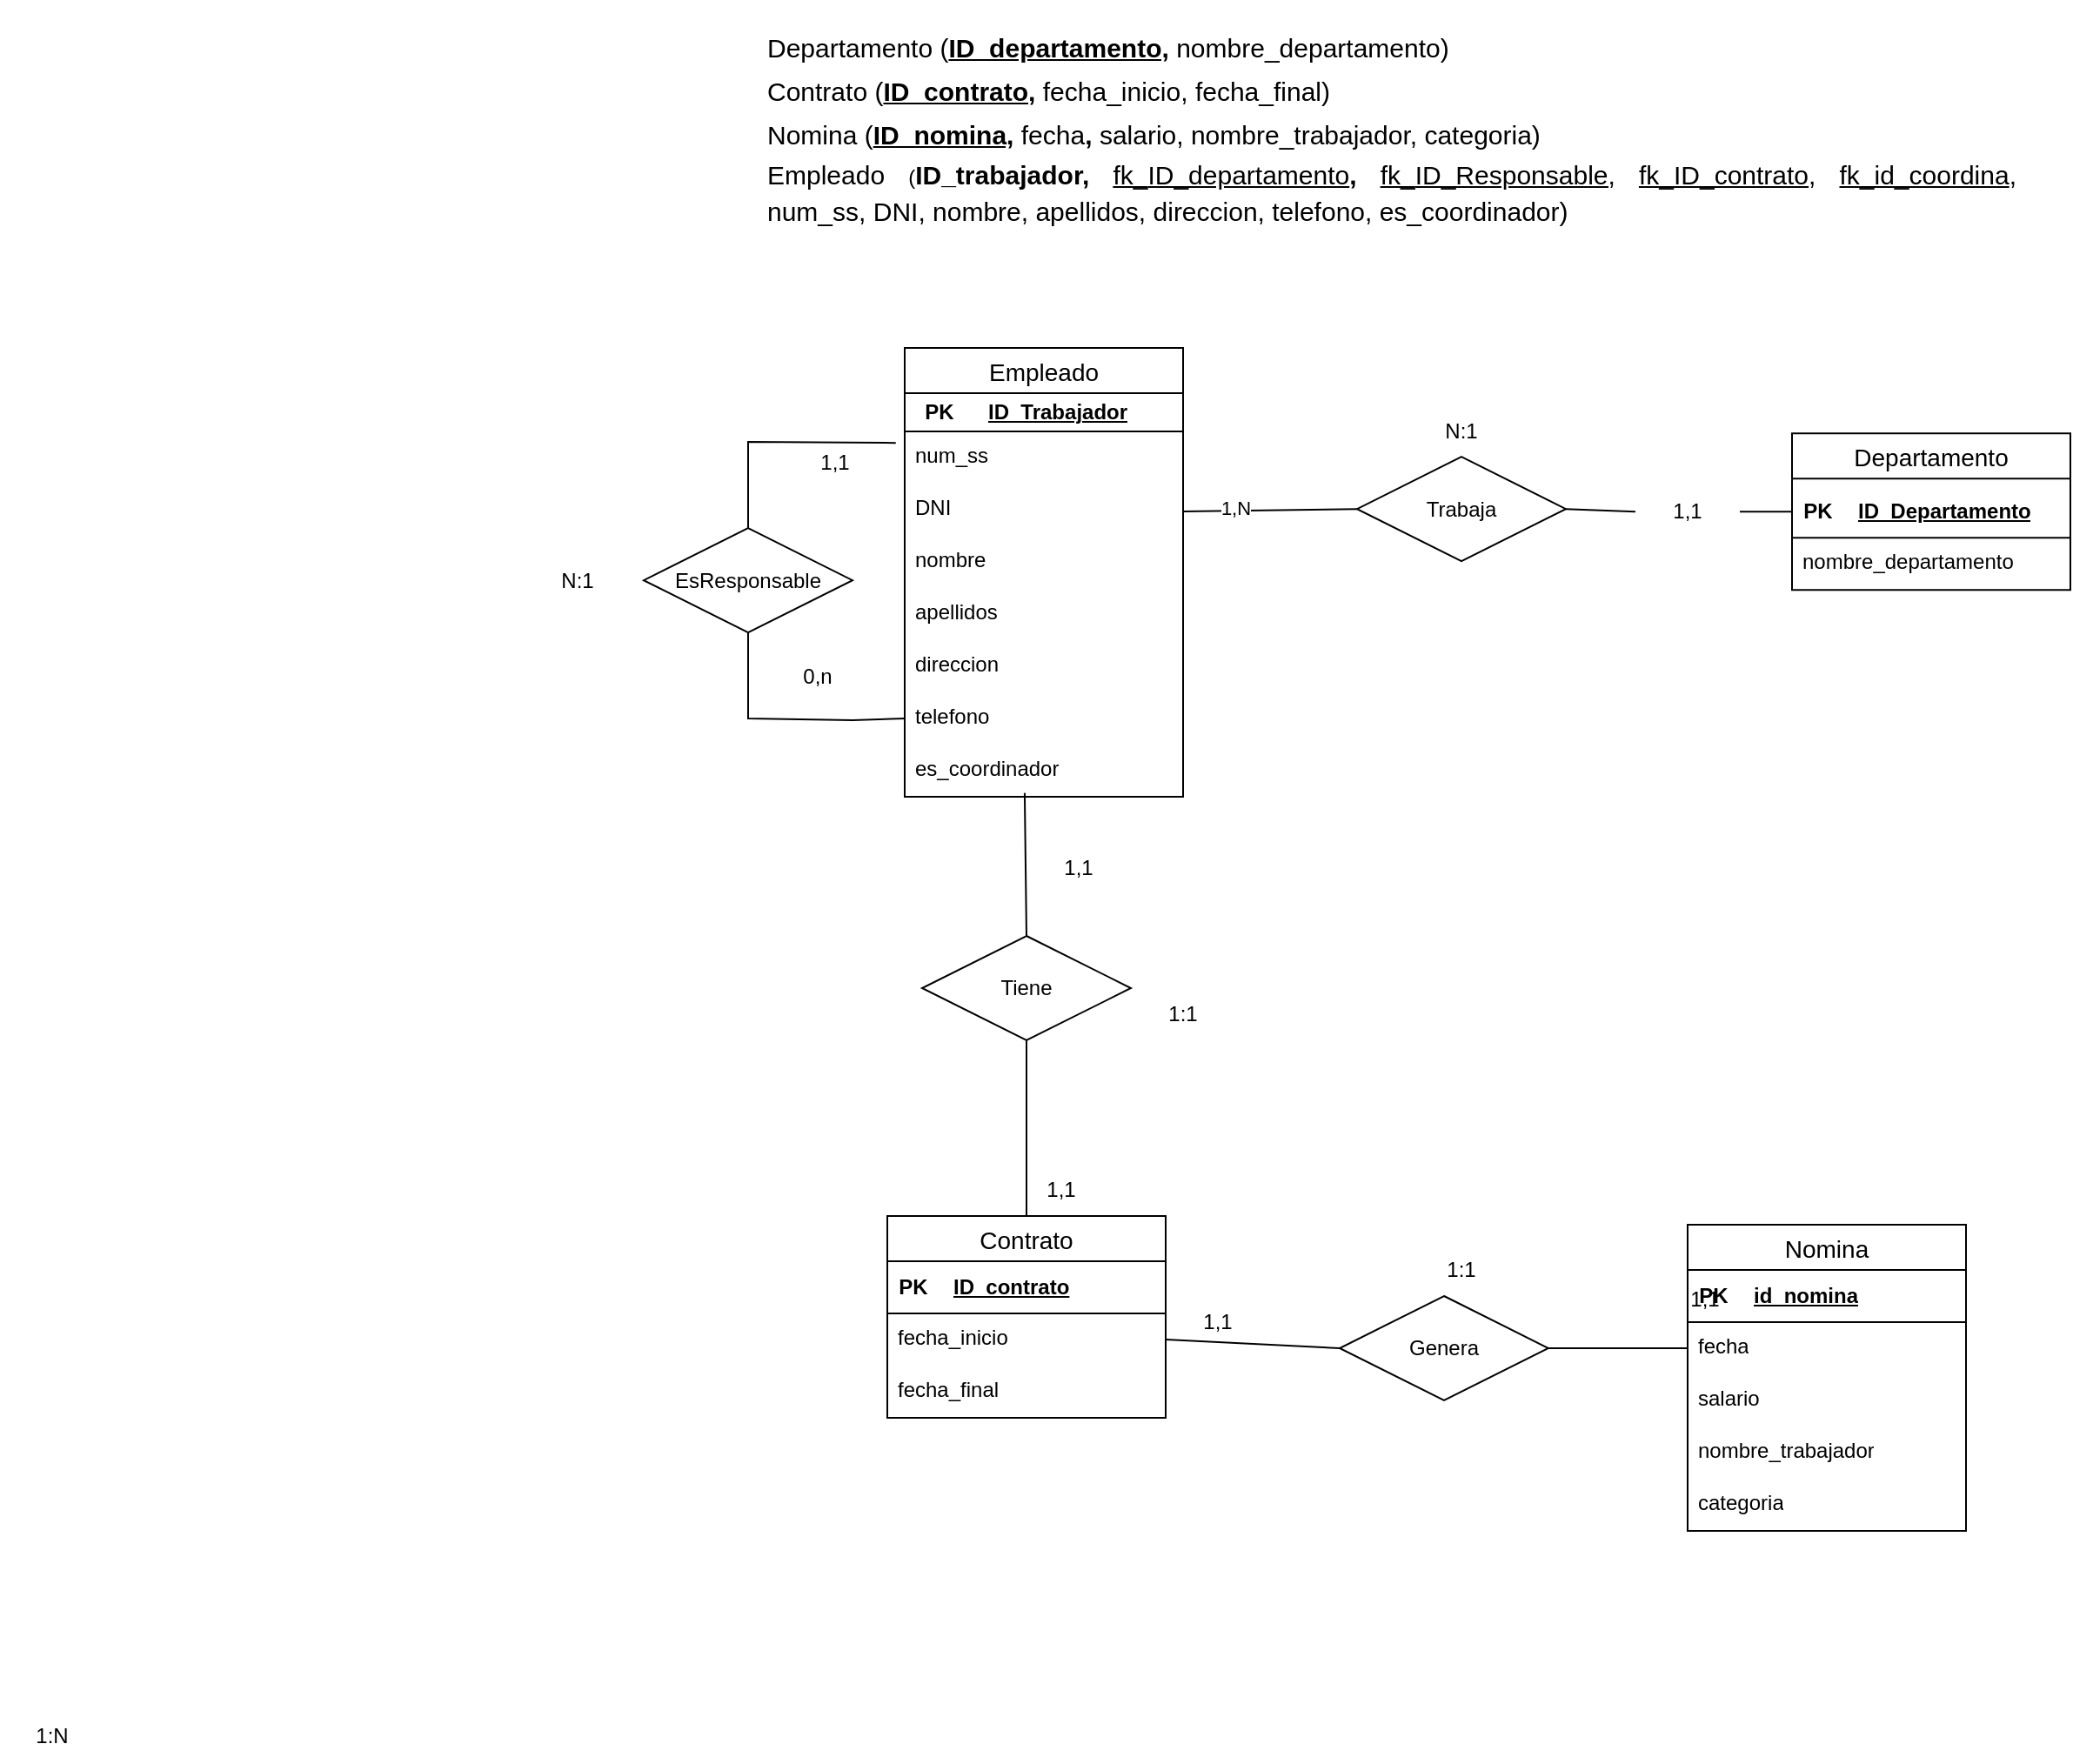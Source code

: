 <mxfile version="22.0.6" type="github">
  <diagram name="Pàgina-1" id="SuhlOd4oy2-5l4MS3tso">
    <mxGraphModel dx="2670" dy="1932" grid="1" gridSize="10" guides="1" tooltips="1" connect="1" arrows="1" fold="1" page="1" pageScale="1" pageWidth="827" pageHeight="1169" math="0" shadow="0">
      <root>
        <mxCell id="0" />
        <mxCell id="1" parent="0" />
        <mxCell id="dIsOg4A2e7Uvw2vJgA-Q-1" value="Empleado" style="swimlane;fontStyle=0;childLayout=stackLayout;horizontal=1;startSize=26;horizontalStack=0;resizeParent=1;resizeParentMax=0;resizeLast=0;collapsible=1;marginBottom=0;align=center;fontSize=14;" parent="1" vertex="1">
          <mxGeometry x="-250" y="-894" width="160" height="258" as="geometry" />
        </mxCell>
        <mxCell id="dIsOg4A2e7Uvw2vJgA-Q-5" value="" style="shape=table;startSize=0;container=1;collapsible=1;childLayout=tableLayout;fixedRows=1;rowLines=0;fontStyle=0;align=center;resizeLast=1;strokeColor=none;fillColor=none;collapsible=0;" parent="dIsOg4A2e7Uvw2vJgA-Q-1" vertex="1">
          <mxGeometry y="26" width="160" height="22" as="geometry" />
        </mxCell>
        <mxCell id="4xWT1J-QJqjD6c4jqSJS-41" value="" style="shape=tableRow;horizontal=0;startSize=0;swimlaneHead=0;swimlaneBody=0;fillColor=none;collapsible=0;dropTarget=0;points=[[0,0.5],[1,0.5]];portConstraint=eastwest;top=0;left=0;right=0;bottom=1;" parent="dIsOg4A2e7Uvw2vJgA-Q-5" vertex="1">
          <mxGeometry width="160" height="22" as="geometry" />
        </mxCell>
        <mxCell id="4xWT1J-QJqjD6c4jqSJS-42" value="PK" style="shape=partialRectangle;connectable=0;fillColor=none;top=0;left=0;bottom=0;right=0;fontStyle=1;overflow=hidden;whiteSpace=wrap;html=1;" parent="4xWT1J-QJqjD6c4jqSJS-41" vertex="1">
          <mxGeometry width="40" height="22" as="geometry">
            <mxRectangle width="40" height="22" as="alternateBounds" />
          </mxGeometry>
        </mxCell>
        <mxCell id="4xWT1J-QJqjD6c4jqSJS-43" value="ID_Trabajador" style="shape=partialRectangle;connectable=0;fillColor=none;top=0;left=0;bottom=0;right=0;align=left;spacingLeft=6;fontStyle=5;overflow=hidden;whiteSpace=wrap;html=1;" parent="4xWT1J-QJqjD6c4jqSJS-41" vertex="1">
          <mxGeometry x="40" width="120" height="22" as="geometry">
            <mxRectangle width="120" height="22" as="alternateBounds" />
          </mxGeometry>
        </mxCell>
        <mxCell id="dIsOg4A2e7Uvw2vJgA-Q-2" value="num_ss" style="text;strokeColor=none;fillColor=none;spacingLeft=4;spacingRight=4;overflow=hidden;rotatable=0;points=[[0,0.5],[1,0.5]];portConstraint=eastwest;fontSize=12;whiteSpace=wrap;html=1;" parent="dIsOg4A2e7Uvw2vJgA-Q-1" vertex="1">
          <mxGeometry y="48" width="160" height="30" as="geometry" />
        </mxCell>
        <mxCell id="dIsOg4A2e7Uvw2vJgA-Q-9" value="DNI" style="text;strokeColor=none;fillColor=none;spacingLeft=4;spacingRight=4;overflow=hidden;rotatable=0;points=[[0,0.5],[1,0.5]];portConstraint=eastwest;fontSize=12;whiteSpace=wrap;html=1;" parent="dIsOg4A2e7Uvw2vJgA-Q-1" vertex="1">
          <mxGeometry y="78" width="160" height="30" as="geometry" />
        </mxCell>
        <mxCell id="dIsOg4A2e7Uvw2vJgA-Q-10" value="nombre" style="text;strokeColor=none;fillColor=none;spacingLeft=4;spacingRight=4;overflow=hidden;rotatable=0;points=[[0,0.5],[1,0.5]];portConstraint=eastwest;fontSize=12;whiteSpace=wrap;html=1;" parent="dIsOg4A2e7Uvw2vJgA-Q-1" vertex="1">
          <mxGeometry y="108" width="160" height="30" as="geometry" />
        </mxCell>
        <mxCell id="dIsOg4A2e7Uvw2vJgA-Q-4" value="apellidos" style="text;strokeColor=none;fillColor=none;spacingLeft=4;spacingRight=4;overflow=hidden;rotatable=0;points=[[0,0.5],[1,0.5]];portConstraint=eastwest;fontSize=12;whiteSpace=wrap;html=1;" parent="dIsOg4A2e7Uvw2vJgA-Q-1" vertex="1">
          <mxGeometry y="138" width="160" height="30" as="geometry" />
        </mxCell>
        <mxCell id="dIsOg4A2e7Uvw2vJgA-Q-11" value="direccion" style="text;strokeColor=none;fillColor=none;spacingLeft=4;spacingRight=4;overflow=hidden;rotatable=0;points=[[0,0.5],[1,0.5]];portConstraint=eastwest;fontSize=12;whiteSpace=wrap;html=1;" parent="dIsOg4A2e7Uvw2vJgA-Q-1" vertex="1">
          <mxGeometry y="168" width="160" height="30" as="geometry" />
        </mxCell>
        <mxCell id="dIsOg4A2e7Uvw2vJgA-Q-12" value="telefono" style="text;strokeColor=none;fillColor=none;spacingLeft=4;spacingRight=4;overflow=hidden;rotatable=0;points=[[0,0.5],[1,0.5]];portConstraint=eastwest;fontSize=12;whiteSpace=wrap;html=1;" parent="dIsOg4A2e7Uvw2vJgA-Q-1" vertex="1">
          <mxGeometry y="198" width="160" height="30" as="geometry" />
        </mxCell>
        <mxCell id="HuOrWo3BDP_1Kqt-LZAt-1" value="es_coordinador" style="text;strokeColor=none;fillColor=none;spacingLeft=4;spacingRight=4;overflow=hidden;rotatable=0;points=[[0,0.5],[1,0.5]];portConstraint=eastwest;fontSize=12;whiteSpace=wrap;html=1;" parent="dIsOg4A2e7Uvw2vJgA-Q-1" vertex="1">
          <mxGeometry y="228" width="160" height="30" as="geometry" />
        </mxCell>
        <mxCell id="dIsOg4A2e7Uvw2vJgA-Q-39" value="Contrato" style="swimlane;fontStyle=0;childLayout=stackLayout;horizontal=1;startSize=26;horizontalStack=0;resizeParent=1;resizeParentMax=0;resizeLast=0;collapsible=1;marginBottom=0;align=center;fontSize=14;" parent="1" vertex="1">
          <mxGeometry x="-260" y="-395" width="160" height="116" as="geometry" />
        </mxCell>
        <mxCell id="4xWT1J-QJqjD6c4jqSJS-29" value="" style="shape=table;startSize=0;container=1;collapsible=1;childLayout=tableLayout;fixedRows=1;rowLines=0;fontStyle=0;align=center;resizeLast=1;strokeColor=none;fillColor=none;collapsible=0;" parent="dIsOg4A2e7Uvw2vJgA-Q-39" vertex="1">
          <mxGeometry y="26" width="160" height="30" as="geometry" />
        </mxCell>
        <mxCell id="4xWT1J-QJqjD6c4jqSJS-30" value="" style="shape=tableRow;horizontal=0;startSize=0;swimlaneHead=0;swimlaneBody=0;fillColor=none;collapsible=0;dropTarget=0;points=[[0,0.5],[1,0.5]];portConstraint=eastwest;top=0;left=0;right=0;bottom=1;" parent="4xWT1J-QJqjD6c4jqSJS-29" vertex="1">
          <mxGeometry width="160" height="30" as="geometry" />
        </mxCell>
        <mxCell id="4xWT1J-QJqjD6c4jqSJS-31" value="PK" style="shape=partialRectangle;connectable=0;fillColor=none;top=0;left=0;bottom=0;right=0;fontStyle=1;overflow=hidden;whiteSpace=wrap;html=1;" parent="4xWT1J-QJqjD6c4jqSJS-30" vertex="1">
          <mxGeometry width="30" height="30" as="geometry">
            <mxRectangle width="30" height="30" as="alternateBounds" />
          </mxGeometry>
        </mxCell>
        <mxCell id="4xWT1J-QJqjD6c4jqSJS-32" value="ID_contrato" style="shape=partialRectangle;connectable=0;fillColor=none;top=0;left=0;bottom=0;right=0;align=left;spacingLeft=6;fontStyle=5;overflow=hidden;whiteSpace=wrap;html=1;" parent="4xWT1J-QJqjD6c4jqSJS-30" vertex="1">
          <mxGeometry x="30" width="130" height="30" as="geometry">
            <mxRectangle width="130" height="30" as="alternateBounds" />
          </mxGeometry>
        </mxCell>
        <mxCell id="dIsOg4A2e7Uvw2vJgA-Q-48" value="fecha_inicio" style="text;strokeColor=none;fillColor=none;spacingLeft=4;spacingRight=4;overflow=hidden;rotatable=0;points=[[0,0.5],[1,0.5]];portConstraint=eastwest;fontSize=12;whiteSpace=wrap;html=1;" parent="dIsOg4A2e7Uvw2vJgA-Q-39" vertex="1">
          <mxGeometry y="56" width="160" height="30" as="geometry" />
        </mxCell>
        <mxCell id="dIsOg4A2e7Uvw2vJgA-Q-49" value="fecha_final" style="text;strokeColor=none;fillColor=none;spacingLeft=4;spacingRight=4;overflow=hidden;rotatable=0;points=[[0,0.5],[1,0.5]];portConstraint=eastwest;fontSize=12;whiteSpace=wrap;html=1;" parent="dIsOg4A2e7Uvw2vJgA-Q-39" vertex="1">
          <mxGeometry y="86" width="160" height="30" as="geometry" />
        </mxCell>
        <mxCell id="dIsOg4A2e7Uvw2vJgA-Q-75" value="Departamento" style="swimlane;fontStyle=0;childLayout=stackLayout;horizontal=1;startSize=26;horizontalStack=0;resizeParent=1;resizeParentMax=0;resizeLast=0;collapsible=1;marginBottom=0;align=center;fontSize=14;" parent="1" vertex="1">
          <mxGeometry x="260" y="-844.89" width="160" height="90" as="geometry" />
        </mxCell>
        <mxCell id="dIsOg4A2e7Uvw2vJgA-Q-76" value="" style="shape=table;startSize=4;container=1;collapsible=1;childLayout=tableLayout;fixedRows=1;rowLines=0;fontStyle=0;align=center;resizeLast=1;strokeColor=none;fillColor=none;collapsible=0;" parent="dIsOg4A2e7Uvw2vJgA-Q-75" vertex="1">
          <mxGeometry y="26" width="160" height="34" as="geometry" />
        </mxCell>
        <mxCell id="dIsOg4A2e7Uvw2vJgA-Q-77" value="" style="shape=tableRow;horizontal=0;startSize=0;swimlaneHead=0;swimlaneBody=0;fillColor=none;collapsible=0;dropTarget=0;points=[[0,0.5],[1,0.5]];portConstraint=eastwest;top=0;left=0;right=0;bottom=1;" parent="dIsOg4A2e7Uvw2vJgA-Q-76" vertex="1">
          <mxGeometry y="4" width="160" height="30" as="geometry" />
        </mxCell>
        <mxCell id="dIsOg4A2e7Uvw2vJgA-Q-78" value="PK" style="shape=partialRectangle;connectable=0;fillColor=none;top=0;left=0;bottom=0;right=0;fontStyle=1;overflow=hidden;whiteSpace=wrap;html=1;" parent="dIsOg4A2e7Uvw2vJgA-Q-77" vertex="1">
          <mxGeometry width="30" height="30" as="geometry">
            <mxRectangle width="30" height="30" as="alternateBounds" />
          </mxGeometry>
        </mxCell>
        <mxCell id="dIsOg4A2e7Uvw2vJgA-Q-79" value="ID_Departamento" style="shape=partialRectangle;connectable=0;fillColor=none;top=0;left=0;bottom=0;right=0;align=left;spacingLeft=6;fontStyle=5;overflow=hidden;whiteSpace=wrap;html=1;" parent="dIsOg4A2e7Uvw2vJgA-Q-77" vertex="1">
          <mxGeometry x="30" width="130" height="30" as="geometry">
            <mxRectangle width="130" height="30" as="alternateBounds" />
          </mxGeometry>
        </mxCell>
        <mxCell id="dIsOg4A2e7Uvw2vJgA-Q-80" value="nombre_departamento" style="text;strokeColor=none;fillColor=none;spacingLeft=4;spacingRight=4;overflow=hidden;rotatable=0;points=[[0,0.5],[1,0.5]];portConstraint=eastwest;fontSize=12;whiteSpace=wrap;html=1;" parent="dIsOg4A2e7Uvw2vJgA-Q-75" vertex="1">
          <mxGeometry y="60" width="160" height="30" as="geometry" />
        </mxCell>
        <mxCell id="dfgesfgbSkPz70xL1TR2-1" value="Nomina" style="swimlane;fontStyle=0;childLayout=stackLayout;horizontal=1;startSize=26;horizontalStack=0;resizeParent=1;resizeParentMax=0;resizeLast=0;collapsible=1;marginBottom=0;align=center;fontSize=14;" parent="1" vertex="1">
          <mxGeometry x="200" y="-390" width="160" height="176" as="geometry" />
        </mxCell>
        <mxCell id="dfgesfgbSkPz70xL1TR2-2" value="" style="shape=table;startSize=0;container=1;collapsible=1;childLayout=tableLayout;fixedRows=1;rowLines=0;fontStyle=0;align=center;resizeLast=1;strokeColor=none;fillColor=none;collapsible=0;" parent="dfgesfgbSkPz70xL1TR2-1" vertex="1">
          <mxGeometry y="26" width="160" height="30" as="geometry" />
        </mxCell>
        <mxCell id="dfgesfgbSkPz70xL1TR2-3" value="" style="shape=tableRow;horizontal=0;startSize=0;swimlaneHead=0;swimlaneBody=0;fillColor=none;collapsible=0;dropTarget=0;points=[[0,0.5],[1,0.5]];portConstraint=eastwest;top=0;left=0;right=0;bottom=1;" parent="dfgesfgbSkPz70xL1TR2-2" vertex="1">
          <mxGeometry width="160" height="30" as="geometry" />
        </mxCell>
        <mxCell id="dfgesfgbSkPz70xL1TR2-4" value="PK" style="shape=partialRectangle;connectable=0;fillColor=none;top=0;left=0;bottom=0;right=0;fontStyle=1;overflow=hidden;whiteSpace=wrap;html=1;" parent="dfgesfgbSkPz70xL1TR2-3" vertex="1">
          <mxGeometry width="30" height="30" as="geometry">
            <mxRectangle width="30" height="30" as="alternateBounds" />
          </mxGeometry>
        </mxCell>
        <mxCell id="dfgesfgbSkPz70xL1TR2-5" value="id_nomina" style="shape=partialRectangle;connectable=0;fillColor=none;top=0;left=0;bottom=0;right=0;align=left;spacingLeft=6;fontStyle=5;overflow=hidden;whiteSpace=wrap;html=1;" parent="dfgesfgbSkPz70xL1TR2-3" vertex="1">
          <mxGeometry x="30" width="130" height="30" as="geometry">
            <mxRectangle width="130" height="30" as="alternateBounds" />
          </mxGeometry>
        </mxCell>
        <mxCell id="dfgesfgbSkPz70xL1TR2-6" value="fecha" style="text;strokeColor=none;fillColor=none;spacingLeft=4;spacingRight=4;overflow=hidden;rotatable=0;points=[[0,0.5],[1,0.5]];portConstraint=eastwest;fontSize=12;whiteSpace=wrap;html=1;" parent="dfgesfgbSkPz70xL1TR2-1" vertex="1">
          <mxGeometry y="56" width="160" height="30" as="geometry" />
        </mxCell>
        <mxCell id="dfgesfgbSkPz70xL1TR2-7" value="salario" style="text;strokeColor=none;fillColor=none;spacingLeft=4;spacingRight=4;overflow=hidden;rotatable=0;points=[[0,0.5],[1,0.5]];portConstraint=eastwest;fontSize=12;whiteSpace=wrap;html=1;" parent="dfgesfgbSkPz70xL1TR2-1" vertex="1">
          <mxGeometry y="86" width="160" height="30" as="geometry" />
        </mxCell>
        <mxCell id="dfgesfgbSkPz70xL1TR2-8" value="nombre_trabajador" style="text;strokeColor=none;fillColor=none;spacingLeft=4;spacingRight=4;overflow=hidden;rotatable=0;points=[[0,0.5],[1,0.5]];portConstraint=eastwest;fontSize=12;whiteSpace=wrap;html=1;" parent="dfgesfgbSkPz70xL1TR2-1" vertex="1">
          <mxGeometry y="116" width="160" height="30" as="geometry" />
        </mxCell>
        <mxCell id="dfgesfgbSkPz70xL1TR2-9" value="categoria" style="text;strokeColor=none;fillColor=none;spacingLeft=4;spacingRight=4;overflow=hidden;rotatable=0;points=[[0,0.5],[1,0.5]];portConstraint=eastwest;fontSize=12;whiteSpace=wrap;html=1;" parent="dfgesfgbSkPz70xL1TR2-1" vertex="1">
          <mxGeometry y="146" width="160" height="30" as="geometry" />
        </mxCell>
        <mxCell id="dfgesfgbSkPz70xL1TR2-12" value="Tiene" style="shape=rhombus;perimeter=rhombusPerimeter;whiteSpace=wrap;html=1;align=center;" parent="1" vertex="1">
          <mxGeometry x="-240" y="-556" width="120" height="60" as="geometry" />
        </mxCell>
        <mxCell id="dfgesfgbSkPz70xL1TR2-13" value="Genera" style="shape=rhombus;perimeter=rhombusPerimeter;whiteSpace=wrap;html=1;align=center;" parent="1" vertex="1">
          <mxGeometry y="-349" width="120" height="60" as="geometry" />
        </mxCell>
        <mxCell id="dfgesfgbSkPz70xL1TR2-14" value="Trabaja" style="shape=rhombus;perimeter=rhombusPerimeter;whiteSpace=wrap;html=1;align=center;" parent="1" vertex="1">
          <mxGeometry x="10" y="-831.39" width="120" height="60" as="geometry" />
        </mxCell>
        <mxCell id="dfgesfgbSkPz70xL1TR2-15" value="" style="endArrow=none;html=1;rounded=0;entryX=0;entryY=0.5;entryDx=0;entryDy=0;exitX=1;exitY=0.5;exitDx=0;exitDy=0;" parent="1" source="dfgesfgbSkPz70xL1TR2-36" target="dIsOg4A2e7Uvw2vJgA-Q-77" edge="1">
          <mxGeometry relative="1" as="geometry">
            <mxPoint x="40" y="-706.39" as="sourcePoint" />
            <mxPoint x="200" y="-706.39" as="targetPoint" />
          </mxGeometry>
        </mxCell>
        <mxCell id="dfgesfgbSkPz70xL1TR2-16" value="" style="endArrow=none;html=1;rounded=0;entryX=0;entryY=0.5;entryDx=0;entryDy=0;" parent="1" target="dfgesfgbSkPz70xL1TR2-14" edge="1">
          <mxGeometry relative="1" as="geometry">
            <mxPoint x="-90" y="-800" as="sourcePoint" />
            <mxPoint x="130" y="-616.39" as="targetPoint" />
          </mxGeometry>
        </mxCell>
        <mxCell id="4xWT1J-QJqjD6c4jqSJS-44" value="1,N" style="edgeLabel;html=1;align=center;verticalAlign=middle;resizable=0;points=[];" parent="dfgesfgbSkPz70xL1TR2-16" vertex="1" connectable="0">
          <mxGeometry x="-0.399" y="2" relative="1" as="geometry">
            <mxPoint as="offset" />
          </mxGeometry>
        </mxCell>
        <mxCell id="dfgesfgbSkPz70xL1TR2-19" value="" style="endArrow=none;html=1;rounded=0;entryX=0.5;entryY=0;entryDx=0;entryDy=0;exitX=0.431;exitY=0.927;exitDx=0;exitDy=0;exitPerimeter=0;" parent="1" source="HuOrWo3BDP_1Kqt-LZAt-1" target="dfgesfgbSkPz70xL1TR2-12" edge="1">
          <mxGeometry relative="1" as="geometry">
            <mxPoint x="-180" y="-606.39" as="sourcePoint" />
            <mxPoint x="160" y="-846" as="targetPoint" />
          </mxGeometry>
        </mxCell>
        <mxCell id="dfgesfgbSkPz70xL1TR2-22" value="" style="endArrow=none;html=1;rounded=0;entryX=0.5;entryY=1;entryDx=0;entryDy=0;exitX=0.5;exitY=0;exitDx=0;exitDy=0;" parent="1" source="dIsOg4A2e7Uvw2vJgA-Q-39" target="dfgesfgbSkPz70xL1TR2-12" edge="1">
          <mxGeometry relative="1" as="geometry">
            <mxPoint x="-30" y="-426" as="sourcePoint" />
            <mxPoint x="130" y="-426" as="targetPoint" />
          </mxGeometry>
        </mxCell>
        <mxCell id="dfgesfgbSkPz70xL1TR2-23" value="" style="endArrow=none;html=1;rounded=0;exitX=1;exitY=0.5;exitDx=0;exitDy=0;entryX=0;entryY=0.5;entryDx=0;entryDy=0;" parent="1" source="dfgesfgbSkPz70xL1TR2-13" target="dfgesfgbSkPz70xL1TR2-6" edge="1">
          <mxGeometry relative="1" as="geometry">
            <mxPoint x="-20" y="-435" as="sourcePoint" />
            <mxPoint x="140" y="-435" as="targetPoint" />
          </mxGeometry>
        </mxCell>
        <mxCell id="dfgesfgbSkPz70xL1TR2-24" value="" style="endArrow=none;html=1;rounded=0;exitX=1;exitY=0.5;exitDx=0;exitDy=0;entryX=0;entryY=0.5;entryDx=0;entryDy=0;" parent="1" source="dIsOg4A2e7Uvw2vJgA-Q-48" target="dfgesfgbSkPz70xL1TR2-13" edge="1">
          <mxGeometry relative="1" as="geometry">
            <mxPoint x="-20" y="-435" as="sourcePoint" />
            <mxPoint x="140" y="-435" as="targetPoint" />
          </mxGeometry>
        </mxCell>
        <mxCell id="dfgesfgbSkPz70xL1TR2-27" value="1,1" style="text;html=1;strokeColor=none;fillColor=none;align=center;verticalAlign=middle;whiteSpace=wrap;rounded=0;" parent="1" vertex="1">
          <mxGeometry x="-180" y="-610" width="60" height="30" as="geometry" />
        </mxCell>
        <mxCell id="dfgesfgbSkPz70xL1TR2-34" value="N:1" style="text;html=1;strokeColor=none;fillColor=none;align=center;verticalAlign=middle;whiteSpace=wrap;rounded=0;" parent="1" vertex="1">
          <mxGeometry x="40" y="-861.39" width="60" height="30" as="geometry" />
        </mxCell>
        <mxCell id="dfgesfgbSkPz70xL1TR2-37" value="1,1" style="text;html=1;strokeColor=none;fillColor=none;align=center;verticalAlign=middle;whiteSpace=wrap;rounded=0;" parent="1" vertex="1">
          <mxGeometry x="-190" y="-425" width="60" height="30" as="geometry" />
        </mxCell>
        <mxCell id="dfgesfgbSkPz70xL1TR2-38" value="1,1" style="text;html=1;strokeColor=none;fillColor=none;align=center;verticalAlign=middle;whiteSpace=wrap;rounded=0;" parent="1" vertex="1">
          <mxGeometry x="-100" y="-349" width="60" height="30" as="geometry" />
        </mxCell>
        <mxCell id="dfgesfgbSkPz70xL1TR2-39" value="1:1" style="text;html=1;strokeColor=none;fillColor=none;align=center;verticalAlign=middle;whiteSpace=wrap;rounded=0;" parent="1" vertex="1">
          <mxGeometry x="40" y="-379" width="60" height="30" as="geometry" />
        </mxCell>
        <mxCell id="dfgesfgbSkPz70xL1TR2-40" value="1,1" style="text;html=1;strokeColor=none;fillColor=none;align=center;verticalAlign=middle;whiteSpace=wrap;rounded=0;" parent="1" vertex="1">
          <mxGeometry x="180" y="-362" width="60" height="30" as="geometry" />
        </mxCell>
        <mxCell id="dfgesfgbSkPz70xL1TR2-41" value="1:1" style="text;html=1;strokeColor=none;fillColor=none;align=center;verticalAlign=middle;whiteSpace=wrap;rounded=0;" parent="1" vertex="1">
          <mxGeometry x="-120" y="-526" width="60" height="30" as="geometry" />
        </mxCell>
        <mxCell id="dfgesfgbSkPz70xL1TR2-47" value="EsResponsable" style="shape=rhombus;perimeter=rhombusPerimeter;whiteSpace=wrap;html=1;align=center;" parent="1" vertex="1">
          <mxGeometry x="-400" y="-790.39" width="120" height="60" as="geometry" />
        </mxCell>
        <mxCell id="dfgesfgbSkPz70xL1TR2-48" value="" style="endArrow=none;html=1;rounded=0;entryX=0;entryY=0.5;entryDx=0;entryDy=0;exitX=0.5;exitY=1;exitDx=0;exitDy=0;" parent="1" source="dfgesfgbSkPz70xL1TR2-47" target="dIsOg4A2e7Uvw2vJgA-Q-12" edge="1">
          <mxGeometry relative="1" as="geometry">
            <mxPoint x="-320" y="-680" as="sourcePoint" />
            <mxPoint x="-260" y="-760.39" as="targetPoint" />
            <Array as="points">
              <mxPoint x="-340" y="-681" />
              <mxPoint x="-280" y="-680" />
            </Array>
          </mxGeometry>
        </mxCell>
        <mxCell id="dfgesfgbSkPz70xL1TR2-51" value="" style="endArrow=none;html=1;rounded=0;exitX=0.5;exitY=0;exitDx=0;exitDy=0;entryX=-0.032;entryY=0.219;entryDx=0;entryDy=0;entryPerimeter=0;" parent="1" source="dfgesfgbSkPz70xL1TR2-47" edge="1" target="dIsOg4A2e7Uvw2vJgA-Q-2">
          <mxGeometry relative="1" as="geometry">
            <mxPoint x="-440" y="-833.39" as="sourcePoint" />
            <mxPoint x="-250" y="-831.0" as="targetPoint" />
            <Array as="points">
              <mxPoint x="-340" y="-840" />
            </Array>
          </mxGeometry>
        </mxCell>
        <mxCell id="dfgesfgbSkPz70xL1TR2-54" value="1:N" style="text;html=1;strokeColor=none;fillColor=none;align=center;verticalAlign=middle;whiteSpace=wrap;rounded=0;" parent="1" vertex="1">
          <mxGeometry x="-770" y="-111.39" width="60" height="30" as="geometry" />
        </mxCell>
        <mxCell id="4xWT1J-QJqjD6c4jqSJS-1" value="&lt;p style=&quot;line-height: 180%; font-size: 17px;&quot;&gt;&lt;/p&gt;&lt;div style=&quot;text-align: justify; line-height: 170%;&quot;&gt;&lt;span style=&quot;font-size: 15px; background-color: initial;&quot;&gt;Departamento (&lt;/span&gt;&lt;u style=&quot;font-size: 15px; background-color: initial; border-color: var(--border-color); font-weight: bold;&quot;&gt;ID_departamento,&lt;/u&gt;&lt;span style=&quot;font-size: 15px; background-color: initial;&quot;&gt;&amp;nbsp;nombre_departamento)&lt;/span&gt;&lt;br&gt;&lt;/div&gt;&lt;font style=&quot;&quot;&gt;&lt;font style=&quot;&quot;&gt;&lt;div style=&quot;font-size: 15px; text-align: justify; line-height: 170%;&quot;&gt;&lt;span style=&quot;background-color: initial;&quot;&gt;Contrato (&lt;/span&gt;&lt;u style=&quot;background-color: initial; font-weight: bold;&quot;&gt;ID_contrato,&lt;/u&gt;&lt;span style=&quot;background-color: initial; font-weight: bold;&quot;&gt;&amp;nbsp;&lt;/span&gt;&lt;span style=&quot;background-color: initial;&quot;&gt;fecha_inicio, fecha_final)&lt;/span&gt;&lt;/div&gt;&lt;div style=&quot;font-size: 15px; text-align: justify; line-height: 170%;&quot;&gt;&lt;span style=&quot;background-color: initial;&quot;&gt;Nomina (&lt;/span&gt;&lt;b style=&quot;background-color: initial;&quot;&gt;&lt;u&gt;ID_nomina,&lt;/u&gt;&amp;nbsp;&lt;/b&gt;&lt;span style=&quot;background-color: initial;&quot;&gt;fecha&lt;/span&gt;&lt;b style=&quot;background-color: initial;&quot;&gt;,&amp;nbsp;&lt;/b&gt;&lt;span style=&quot;background-color: initial;&quot;&gt;salario, nombre_trabajador, categoria)&lt;/span&gt;&lt;/div&gt;&lt;div style=&quot;text-align: justify; line-height: 170%;&quot;&gt;&lt;div style=&quot;border-color: var(--border-color); line-height: 20.4px;&quot;&gt;&lt;font style=&quot;font-size: 15px;&quot;&gt;Empleado &lt;/font&gt;&lt;span style=&quot;font-size: 12px;&quot;&gt;(&lt;span style=&quot;border-color: var(--border-color); font-size: 15px; background-color: initial;&quot;&gt;&lt;b style=&quot;border-color: var(--border-color);&quot;&gt;ID_trabajador,&amp;nbsp;&lt;/b&gt;&lt;u style=&quot;border-color: var(--border-color);&quot;&gt;fk_&lt;/u&gt;&lt;/span&gt;&lt;u style=&quot;border-color: var(--border-color); font-size: 15px; background-color: initial;&quot;&gt;ID_departamento&lt;b style=&quot;border-color: var(--border-color);&quot;&gt;,&lt;/b&gt;&lt;/u&gt;&lt;b style=&quot;border-color: var(--border-color); font-size: 15px; background-color: initial;&quot;&gt;&amp;nbsp;&lt;/b&gt;&lt;span style=&quot;border-color: var(--border-color); font-size: 15px; background-color: initial;&quot;&gt;&lt;u style=&quot;border-color: var(--border-color);&quot;&gt;fk_&lt;/u&gt;&lt;/span&gt;&lt;u style=&quot;border-color: var(--border-color); font-size: 15px; background-color: initial;&quot;&gt;ID_Responsable,&lt;/u&gt;&lt;span style=&quot;border-color: var(--border-color); font-size: 15px; background-color: initial;&quot;&gt;&amp;nbsp;&lt;u style=&quot;border-color: var(--border-color);&quot;&gt;fk_ID_contrato&lt;/u&gt;, &lt;u&gt;fk_id_coordina&lt;/u&gt;, num_ss, DNI, nombre, apellidos, direccion, telefono, es_coordinador)&lt;/span&gt;&lt;/span&gt;&lt;/div&gt;&lt;div style=&quot;font-size: 15px;&quot;&gt;&lt;span style=&quot;border-color: var(--border-color); font-size: 15px; background-color: initial;&quot;&gt;&lt;br&gt;&lt;/span&gt;&lt;/div&gt;&lt;span style=&quot;font-size: 15px; border-color: var(--border-color);&quot;&gt;&lt;font style=&quot;border-color: var(--border-color); text-align: center;&quot;&gt;&lt;/font&gt;&lt;/span&gt;&lt;/div&gt;&lt;/font&gt;&lt;/font&gt;&lt;p&gt;&lt;/p&gt;" style="text;html=1;strokeColor=none;fillColor=none;align=center;verticalAlign=middle;whiteSpace=wrap;rounded=0;" parent="1" vertex="1">
          <mxGeometry x="-330" y="-1081" width="720" height="140.39" as="geometry" />
        </mxCell>
        <mxCell id="4xWT1J-QJqjD6c4jqSJS-10" value="0,n" style="text;html=1;strokeColor=none;fillColor=none;align=center;verticalAlign=middle;whiteSpace=wrap;rounded=0;" parent="1" vertex="1">
          <mxGeometry x="-330" y="-720" width="60" height="30" as="geometry" />
        </mxCell>
        <mxCell id="V5qdWooqmq7zK3Nxi4pE-2" value="" style="endArrow=none;html=1;rounded=0;entryX=0;entryY=0.5;entryDx=0;entryDy=0;exitX=1;exitY=0.5;exitDx=0;exitDy=0;" edge="1" parent="1" source="dfgesfgbSkPz70xL1TR2-14" target="dfgesfgbSkPz70xL1TR2-36">
          <mxGeometry relative="1" as="geometry">
            <mxPoint x="130" y="-801" as="sourcePoint" />
            <mxPoint x="260" y="-801" as="targetPoint" />
          </mxGeometry>
        </mxCell>
        <mxCell id="dfgesfgbSkPz70xL1TR2-36" value="1,1" style="text;html=1;strokeColor=none;fillColor=none;align=center;verticalAlign=middle;whiteSpace=wrap;rounded=0;" parent="1" vertex="1">
          <mxGeometry x="170" y="-813.39" width="60" height="27" as="geometry" />
        </mxCell>
        <mxCell id="V5qdWooqmq7zK3Nxi4pE-3" value="1,1" style="text;html=1;strokeColor=none;fillColor=none;align=center;verticalAlign=middle;whiteSpace=wrap;rounded=0;" vertex="1" parent="1">
          <mxGeometry x="-320" y="-843.39" width="60" height="30" as="geometry" />
        </mxCell>
        <mxCell id="V5qdWooqmq7zK3Nxi4pE-5" value="N:1" style="text;html=1;strokeColor=none;fillColor=none;align=center;verticalAlign=middle;whiteSpace=wrap;rounded=0;" vertex="1" parent="1">
          <mxGeometry x="-463" y="-778.08" width="50" height="35.39" as="geometry" />
        </mxCell>
      </root>
    </mxGraphModel>
  </diagram>
</mxfile>
